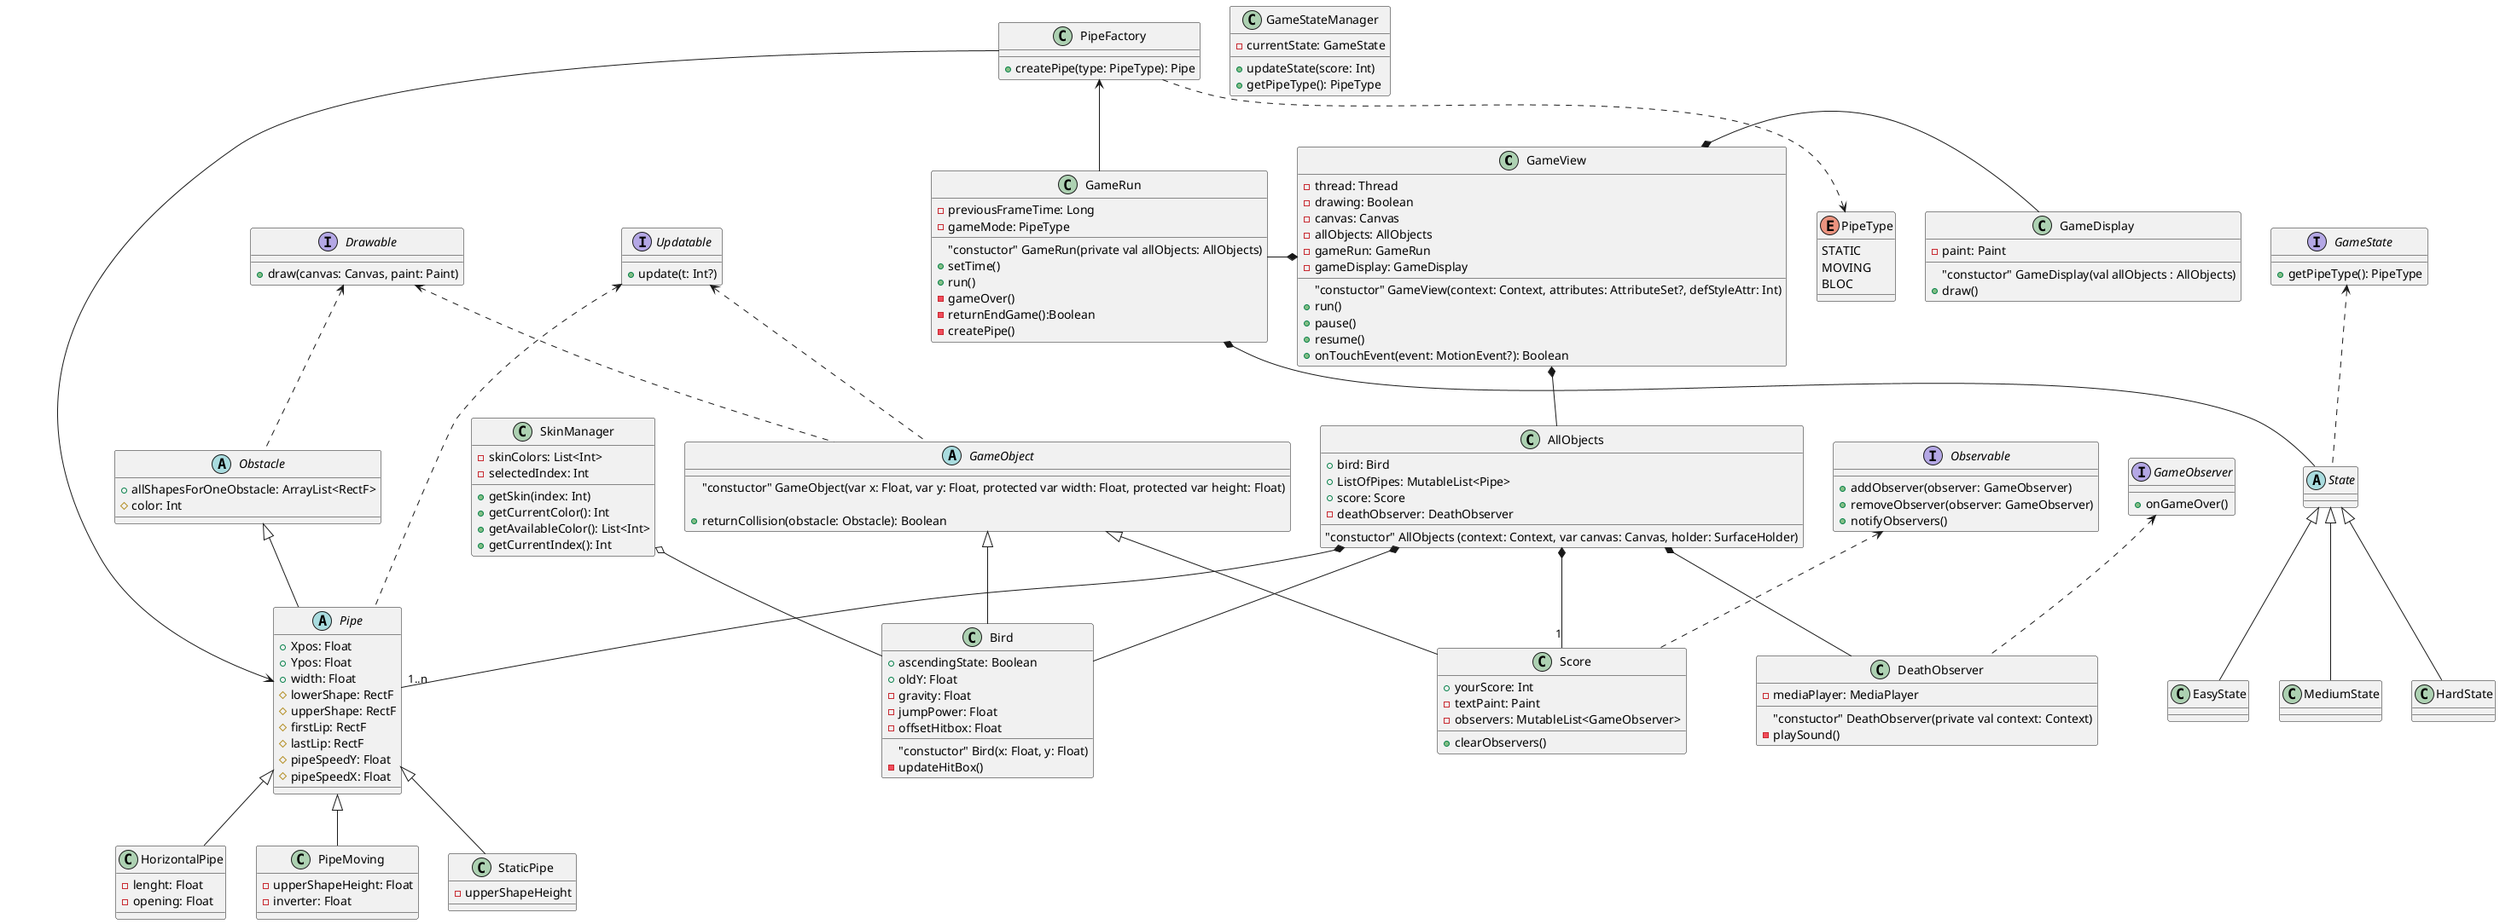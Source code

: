 @startuml
' Diagramme UML des classes du projet FlappyBird (réorganisé)

class GameView {
    "constuctor" GameView(context: Context, attributes: AttributeSet?, defStyleAttr: Int)
    - thread: Thread
    - drawing: Boolean
    - canvas: Canvas
    - allObjects: AllObjects
    - gameRun: GameRun
    - gameDisplay: GameDisplay

    + run()
    + pause()
    + resume()
    + onTouchEvent(event: MotionEvent?): Boolean
}

class AllObjects {
    "constuctor" AllObjects (context: Context, var canvas: Canvas, holder: SurfaceHolder)
    + bird: Bird
    + ListOfPipes: MutableList<Pipe>
    + score: Score
    - deathObserver: DeathObserver
}

class GameRun {
    "constuctor" GameRun(private val allObjects: AllObjects)
    - previousFrameTime: Long
    - gameMode: PipeType

    + setTime()
    + run()
    -gameOver()
    -returnEndGame():Boolean
    -createPipe()
}

class GameDisplay {
    "constuctor" GameDisplay(val allObjects : AllObjects)
    - paint: Paint

    + draw()
}

abstract class GameObject {
    "constuctor" GameObject(var x: Float, var y: Float, protected var width: Float, protected var height: Float)

    + returnCollision(obstacle: Obstacle): Boolean
}

class Bird {
    "constuctor" Bird(x: Float, y: Float)
    + ascendingState: Boolean
    + oldY: Float
    - gravity: Float
    - jumpPower: Float
    - offsetHitbox: Float

    -updateHitBox()
}

class Score {
    + yourScore: Int
    - textPaint: Paint
    - observers: MutableList<GameObserver>

    + clearObservers()
}

class DeathObserver {
    "constuctor" DeathObserver(private val context: Context)
    - mediaPlayer: MediaPlayer

    - playSound()
}

abstract class Obstacle {
    + allShapesForOneObstacle: ArrayList<RectF>
    # color: Int
}

abstract class Pipe {
    + Xpos: Float
    + Ypos: Float
    + width: Float
    # lowerShape: RectF
    # upperShape: RectF
    # firstLip: RectF
    # lastLip: RectF
    # pipeSpeedY: Float
    # pipeSpeedX: Float
}

class HorizontalPipe {
    - lenght: Float
    - opening: Float
}

class PipeMoving {
    - upperShapeHeight: Float
    - inverter: Float
}

class StaticPipe {
    - upperShapeHeight
}

class PipeFactory {
    + createPipe(type: PipeType): Pipe
}

enum PipeType {
    STATIC
    MOVING
    BLOC
}

class SkinManager {
    - skinColors: List<Int>
    - selectedIndex: Int

    + getSkin(index: Int)
    + getCurrentColor(): Int
    + getAvailableColor(): List<Int>
    + getCurrentIndex(): Int
}

class GameStateManager {
    - currentState: GameState

    + updateState(score: Int)
    + getPipeType(): PipeType
}

abstract class State {
}

class EasyState {
}

class MediumState {
}

class HardState {
}

interface Drawable {
    + draw(canvas: Canvas, paint: Paint)
}

interface Updatable {
    + update(t: Int?)
}

interface Observable {
    + addObserver(observer: GameObserver)
    + removeObserver(observer: GameObserver)
    + notifyObservers()
}

interface GameObserver {
    + onGameOver()
}

interface GameState {
    + getPipeType(): PipeType
}

' Relations entre les classes et interfaces
GameDisplay -left-* GameView
GameRun -right-* GameView
AllObjects -up-* GameView

Obstacle <|-- Pipe
Pipe <|-- HorizontalPipe
Pipe <|-- PipeMoving
Pipe <|-- StaticPipe
Updatable <.. Pipe
Drawable <.. Obstacle

PipeFactory --> Pipe
PipeFactory <-- GameRun
PipeFactory ..> PipeType

GameObject <|-- Bird
GameObject <|-- Score
Drawable <.. GameObject
Updatable <.. GameObject

AllObjects *-- Bird
AllObjects *-- "1" Score
AllObjects *-- "1..n" Pipe
AllObjects *-- DeathObserver

Observable <.. Score
GameObserver <.. DeathObserver

SkinManager o-- Bird

GameRun *-- State
State <|-- EasyState
State <|-- MediumState
State <|-- HardState
GameState <.. State

@enduml